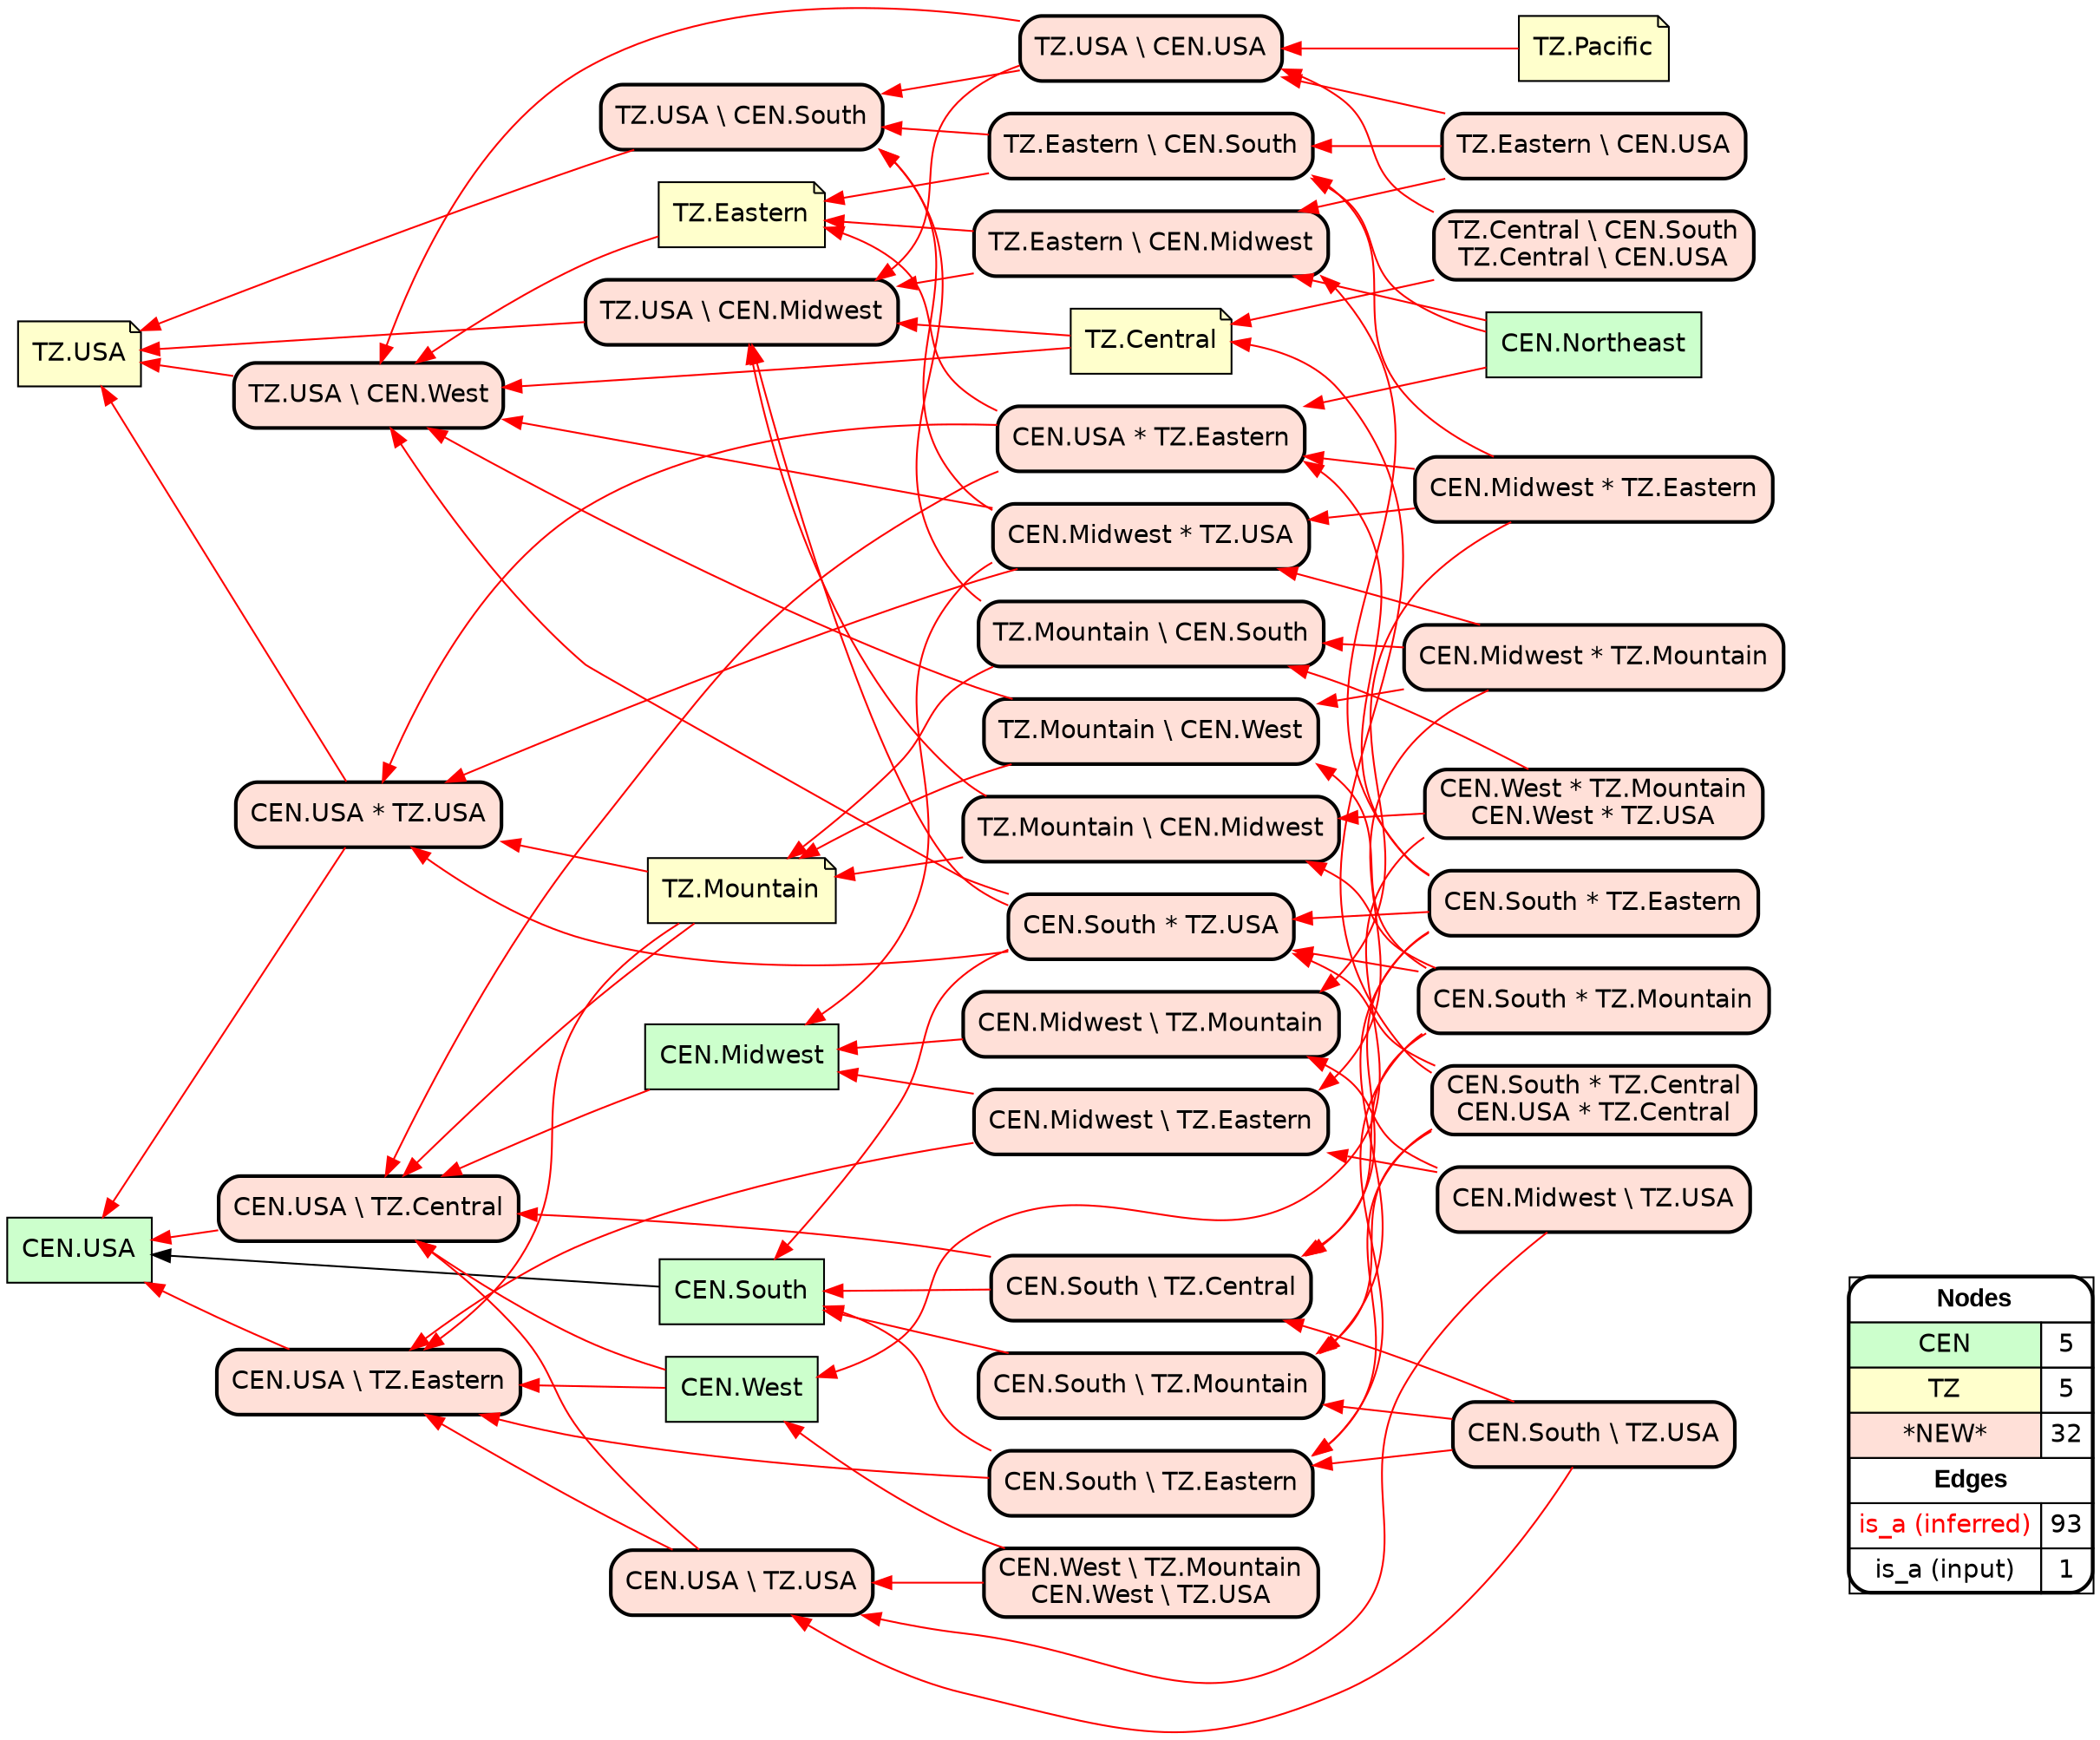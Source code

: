 digraph{
rankdir=RL
node[shape=box style=filled fillcolor="#CCFFCC" fontname="helvetica"] 
"CEN.Northeast"
"CEN.South"
"CEN.Midwest"
"CEN.USA"
"CEN.West"
node[shape=note style=filled fillcolor="#FFFFCC" fontname="helvetica"] 
"TZ.USA"
"TZ.Mountain"
"TZ.Central"
"TZ.Eastern"
"TZ.Pacific"
node[shape=box style="filled,rounded,bold" fillcolor="#FFE0D8" fontname="helvetica"] 
"CEN.South * TZ.Eastern"
"CEN.South \\ TZ.Eastern"
"CEN.West \\ TZ.Mountain\nCEN.West \\ TZ.USA"
"CEN.South * TZ.Mountain"
"CEN.Midwest \\ TZ.Mountain"
"CEN.Midwest * TZ.Eastern"
"TZ.Central \\ CEN.South\nTZ.Central \\ CEN.USA"
"CEN.Midwest * TZ.Mountain"
"TZ.Mountain \\ CEN.West"
"CEN.USA * TZ.Eastern"
"TZ.Mountain \\ CEN.Midwest"
"CEN.South \\ TZ.Mountain"
"CEN.West * TZ.Mountain\nCEN.West * TZ.USA"
"TZ.Mountain \\ CEN.South"
"CEN.South \\ TZ.Central"
"CEN.USA \\ TZ.USA"
"TZ.Eastern \\ CEN.South"
"TZ.USA \\ CEN.South"
"CEN.South \\ TZ.USA"
"CEN.Midwest * TZ.USA"
"CEN.South * TZ.Central\nCEN.USA * TZ.Central"
"TZ.Eastern \\ CEN.USA"
"TZ.USA \\ CEN.USA"
"TZ.USA \\ CEN.Midwest"
"TZ.USA \\ CEN.West"
"CEN.USA * TZ.USA"
"CEN.USA \\ TZ.Eastern"
"CEN.USA \\ TZ.Central"
"CEN.Midwest \\ TZ.USA"
"TZ.Eastern \\ CEN.Midwest"
"CEN.South * TZ.USA"
"CEN.Midwest \\ TZ.Eastern"
edge[arrowhead=normal style=dotted color="#000000" constraint=true penwidth=1]
edge[arrowhead=normal style=solid color="#FF0000" constraint=true penwidth=1]
"CEN.South * TZ.Central\nCEN.USA * TZ.Central" -> "CEN.South \\ TZ.Mountain"
"TZ.Central" -> "TZ.USA \\ CEN.Midwest"
"TZ.USA \\ CEN.South" -> "TZ.USA"
"CEN.Midwest * TZ.Mountain" -> "TZ.Mountain \\ CEN.South"
"TZ.Eastern" -> "TZ.USA \\ CEN.West"
"TZ.Central" -> "TZ.USA \\ CEN.West"
"TZ.Mountain \\ CEN.West" -> "TZ.USA \\ CEN.West"
"CEN.Midwest * TZ.USA" -> "TZ.USA \\ CEN.South"
"TZ.Mountain \\ CEN.South" -> "TZ.Mountain"
"CEN.Northeast" -> "CEN.USA * TZ.Eastern"
"TZ.Eastern \\ CEN.South" -> "TZ.USA \\ CEN.South"
"TZ.Mountain" -> "CEN.USA * TZ.USA"
"TZ.Eastern \\ CEN.USA" -> "TZ.USA \\ CEN.USA"
"CEN.West" -> "CEN.USA \\ TZ.Eastern"
"CEN.Midwest \\ TZ.USA" -> "CEN.Midwest \\ TZ.Eastern"
"TZ.Mountain" -> "CEN.USA \\ TZ.Central"
"CEN.South * TZ.Central\nCEN.USA * TZ.Central" -> "CEN.South * TZ.USA"
"TZ.Central \\ CEN.South\nTZ.Central \\ CEN.USA" -> "TZ.Central"
"TZ.Mountain" -> "CEN.USA \\ TZ.Eastern"
"CEN.Midwest * TZ.Eastern" -> "TZ.Eastern \\ CEN.South"
"CEN.South * TZ.USA" -> "TZ.USA \\ CEN.West"
"CEN.USA * TZ.Eastern" -> "CEN.USA * TZ.USA"
"CEN.South * TZ.USA" -> "CEN.USA * TZ.USA"
"CEN.South * TZ.Mountain" -> "CEN.South * TZ.USA"
"CEN.South * TZ.Eastern" -> "TZ.Eastern \\ CEN.Midwest"
"CEN.USA * TZ.USA" -> "TZ.USA"
"CEN.South * TZ.Eastern" -> "CEN.USA * TZ.Eastern"
"CEN.Midwest \\ TZ.Eastern" -> "CEN.Midwest"
"TZ.USA \\ CEN.USA" -> "TZ.USA \\ CEN.West"
"CEN.West * TZ.Mountain\nCEN.West * TZ.USA" -> "TZ.Mountain \\ CEN.South"
"CEN.South \\ TZ.Mountain" -> "CEN.South"
"TZ.Eastern \\ CEN.USA" -> "TZ.Eastern \\ CEN.Midwest"
"CEN.South \\ TZ.Central" -> "CEN.USA \\ TZ.Central"
"CEN.Midwest * TZ.USA" -> "CEN.USA * TZ.USA"
"CEN.West \\ TZ.Mountain\nCEN.West \\ TZ.USA" -> "CEN.West"
"CEN.Midwest \\ TZ.USA" -> "CEN.USA \\ TZ.USA"
"CEN.West * TZ.Mountain\nCEN.West * TZ.USA" -> "CEN.West"
"CEN.South * TZ.Mountain" -> "TZ.Mountain \\ CEN.West"
"CEN.South \\ TZ.USA" -> "CEN.South \\ TZ.Eastern"
"TZ.Eastern \\ CEN.South" -> "TZ.Eastern"
"CEN.South * TZ.Eastern" -> "CEN.South * TZ.USA"
"CEN.South * TZ.Central\nCEN.USA * TZ.Central" -> "TZ.Central"
"CEN.South \\ TZ.Eastern" -> "CEN.South"
"CEN.South * TZ.USA" -> "CEN.South"
"CEN.South * TZ.Mountain" -> "TZ.Mountain \\ CEN.Midwest"
"CEN.Midwest * TZ.Mountain" -> "TZ.Mountain \\ CEN.West"
"CEN.Midwest \\ TZ.Eastern" -> "CEN.USA \\ TZ.Eastern"
"CEN.West \\ TZ.Mountain\nCEN.West \\ TZ.USA" -> "CEN.USA \\ TZ.USA"
"CEN.South * TZ.Central\nCEN.USA * TZ.Central" -> "CEN.South \\ TZ.Eastern"
"TZ.Mountain \\ CEN.South" -> "TZ.USA \\ CEN.South"
"CEN.South \\ TZ.USA" -> "CEN.USA \\ TZ.USA"
"TZ.USA \\ CEN.Midwest" -> "TZ.USA"
"TZ.USA \\ CEN.USA" -> "TZ.USA \\ CEN.South"
"CEN.Midwest" -> "CEN.USA \\ TZ.Central"
"TZ.Mountain \\ CEN.Midwest" -> "TZ.USA \\ CEN.Midwest"
"CEN.Midwest * TZ.Mountain" -> "CEN.Midwest * TZ.USA"
"TZ.Eastern \\ CEN.USA" -> "TZ.Eastern \\ CEN.South"
"CEN.South \\ TZ.Central" -> "CEN.South"
"CEN.USA \\ TZ.USA" -> "CEN.USA \\ TZ.Central"
"CEN.West * TZ.Mountain\nCEN.West * TZ.USA" -> "TZ.Mountain \\ CEN.Midwest"
"CEN.South * TZ.Eastern" -> "CEN.South \\ TZ.Mountain"
"TZ.Central \\ CEN.South\nTZ.Central \\ CEN.USA" -> "TZ.USA \\ CEN.USA"
"CEN.South \\ TZ.USA" -> "CEN.South \\ TZ.Central"
"CEN.Midwest * TZ.USA" -> "CEN.Midwest"
"CEN.Midwest * TZ.Eastern" -> "CEN.Midwest \\ TZ.Mountain"
"TZ.Eastern \\ CEN.Midwest" -> "TZ.Eastern"
"CEN.West" -> "CEN.USA \\ TZ.Central"
"CEN.USA \\ TZ.USA" -> "CEN.USA \\ TZ.Eastern"
"CEN.USA * TZ.Eastern" -> "CEN.USA \\ TZ.Central"
"TZ.USA \\ CEN.West" -> "TZ.USA"
"CEN.Midwest * TZ.Eastern" -> "CEN.USA * TZ.Eastern"
"CEN.Midwest \\ TZ.Mountain" -> "CEN.Midwest"
"CEN.Midwest * TZ.Eastern" -> "CEN.Midwest * TZ.USA"
"TZ.Mountain \\ CEN.West" -> "TZ.Mountain"
"TZ.Eastern \\ CEN.Midwest" -> "TZ.USA \\ CEN.Midwest"
"CEN.Northeast" -> "TZ.Eastern \\ CEN.South"
"TZ.USA \\ CEN.USA" -> "TZ.USA \\ CEN.Midwest"
"CEN.South * TZ.Mountain" -> "CEN.South \\ TZ.Central"
"CEN.Midwest \\ TZ.USA" -> "CEN.Midwest \\ TZ.Mountain"
"CEN.Midwest * TZ.USA" -> "TZ.USA \\ CEN.West"
"CEN.Northeast" -> "TZ.Eastern \\ CEN.Midwest"
"CEN.USA * TZ.USA" -> "CEN.USA"
"CEN.South \\ TZ.Eastern" -> "CEN.USA \\ TZ.Eastern"
"TZ.Pacific" -> "TZ.USA \\ CEN.USA"
"CEN.South * TZ.Eastern" -> "CEN.South \\ TZ.Central"
"CEN.Midwest * TZ.Mountain" -> "CEN.Midwest \\ TZ.Eastern"
"CEN.South \\ TZ.USA" -> "CEN.South \\ TZ.Mountain"
"CEN.USA \\ TZ.Eastern" -> "CEN.USA"
"CEN.South * TZ.USA" -> "TZ.USA \\ CEN.Midwest"
"CEN.USA * TZ.Eastern" -> "TZ.Eastern"
"TZ.Mountain \\ CEN.Midwest" -> "TZ.Mountain"
"CEN.USA \\ TZ.Central" -> "CEN.USA"
"CEN.South * TZ.Mountain" -> "CEN.South \\ TZ.Eastern"
edge[arrowhead=normal style=solid color="#000000" constraint=true penwidth=1]
"CEN.South" -> "CEN.USA"
node[shape=box] 
{rank=source Legend [fillcolor= white margin=0 label=< 
 <TABLE BORDER="0" CELLBORDER="1" CELLSPACING="0" CELLPADDING="4"> 
<TR> <TD COLSPAN="2"><font face="Arial Black"> Nodes</font></TD> </TR> 
<TR> 
 <TD bgcolor="#CCFFCC" fontname="helvetica">CEN</TD> 
 <TD>5</TD> 
 </TR> 
<TR> 
 <TD bgcolor="#FFFFCC" fontname="helvetica">TZ</TD> 
 <TD>5</TD> 
 </TR> 
<TR> 
 <TD bgcolor="#FFE0D8" fontname="helvetica">*NEW*</TD> 
 <TD>32</TD> 
 </TR> 
<TR> <TD COLSPAN="2"><font face = "Arial Black"> Edges </font></TD> </TR> 
<TR> 
 <TD><font color ="#FF0000">is_a (inferred)</font></TD><TD>93</TD>
</TR>
<TR> 
 <TD><font color ="#000000">is_a (input)</font></TD><TD>1</TD>
</TR>
</TABLE> 
 >] } 
}